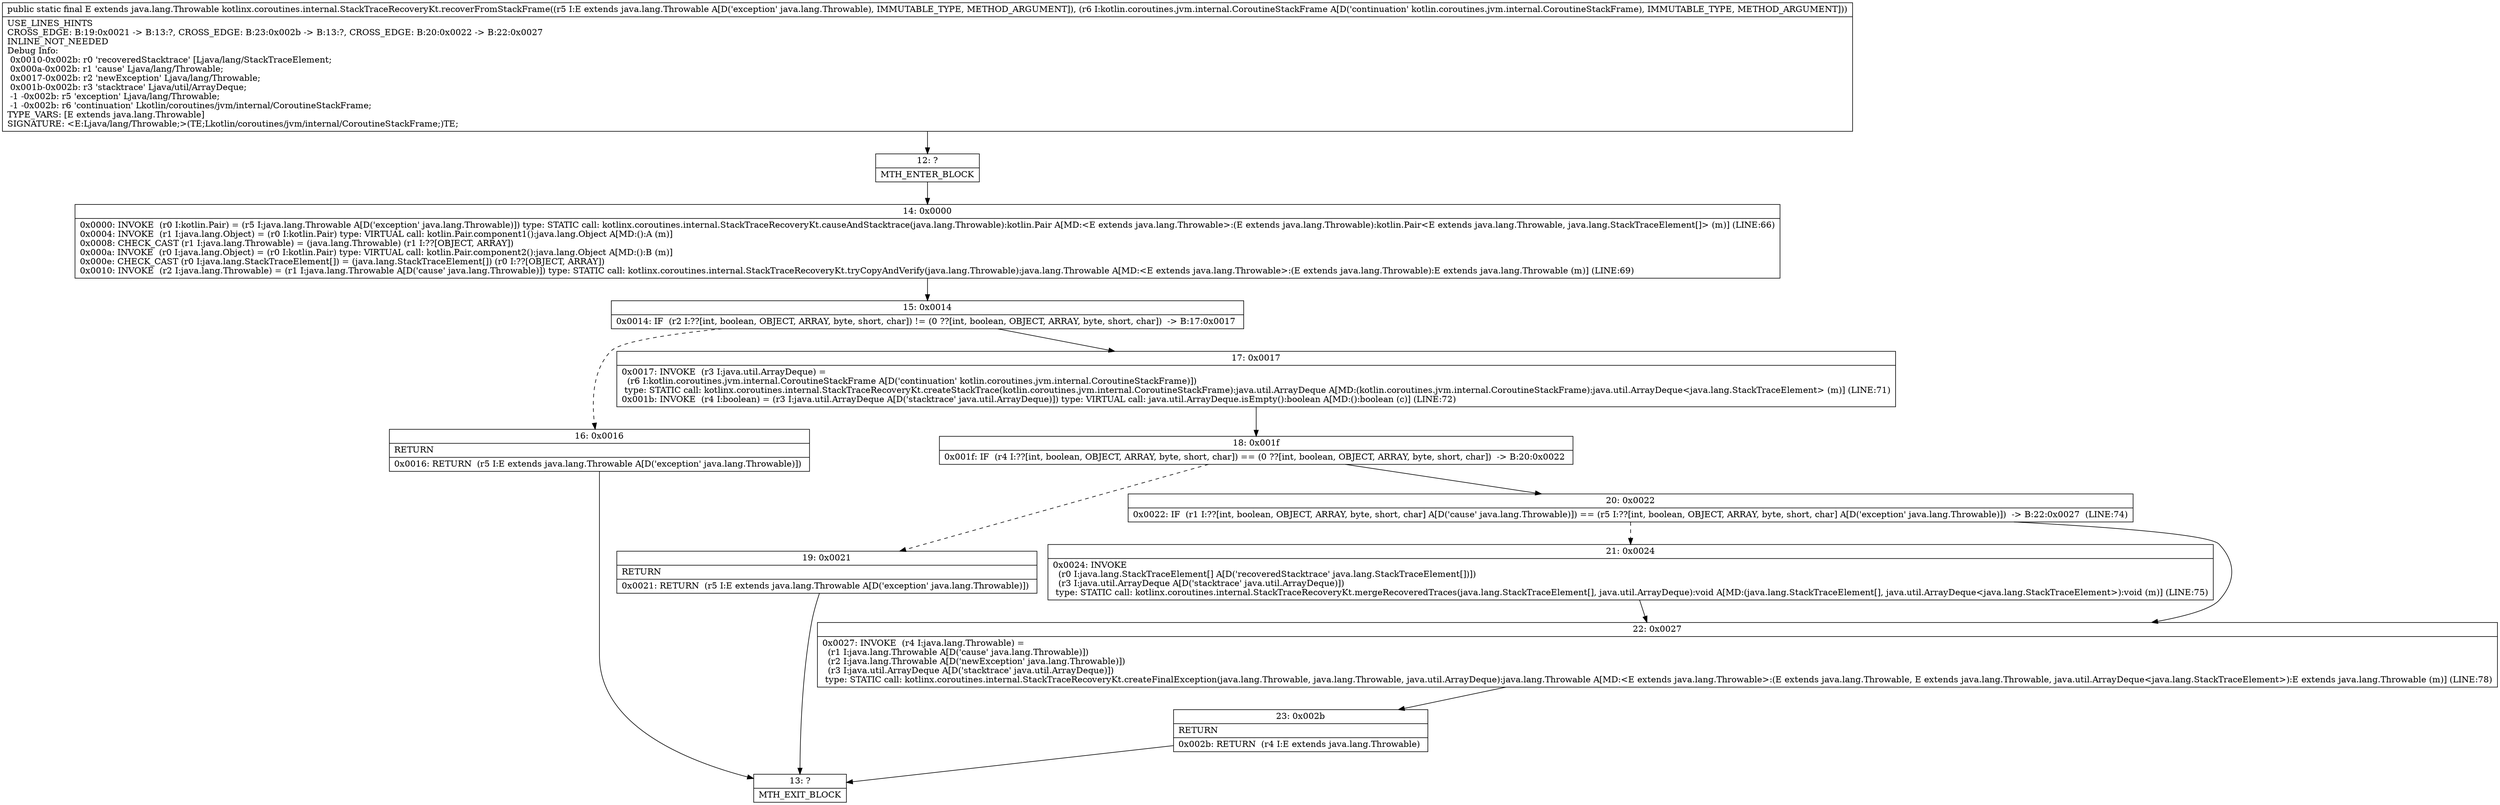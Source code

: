digraph "CFG forkotlinx.coroutines.internal.StackTraceRecoveryKt.recoverFromStackFrame(Ljava\/lang\/Throwable;Lkotlin\/coroutines\/jvm\/internal\/CoroutineStackFrame;)Ljava\/lang\/Throwable;" {
Node_12 [shape=record,label="{12\:\ ?|MTH_ENTER_BLOCK\l}"];
Node_14 [shape=record,label="{14\:\ 0x0000|0x0000: INVOKE  (r0 I:kotlin.Pair) = (r5 I:java.lang.Throwable A[D('exception' java.lang.Throwable)]) type: STATIC call: kotlinx.coroutines.internal.StackTraceRecoveryKt.causeAndStacktrace(java.lang.Throwable):kotlin.Pair A[MD:\<E extends java.lang.Throwable\>:(E extends java.lang.Throwable):kotlin.Pair\<E extends java.lang.Throwable, java.lang.StackTraceElement[]\> (m)] (LINE:66)\l0x0004: INVOKE  (r1 I:java.lang.Object) = (r0 I:kotlin.Pair) type: VIRTUAL call: kotlin.Pair.component1():java.lang.Object A[MD:():A (m)]\l0x0008: CHECK_CAST (r1 I:java.lang.Throwable) = (java.lang.Throwable) (r1 I:??[OBJECT, ARRAY]) \l0x000a: INVOKE  (r0 I:java.lang.Object) = (r0 I:kotlin.Pair) type: VIRTUAL call: kotlin.Pair.component2():java.lang.Object A[MD:():B (m)]\l0x000e: CHECK_CAST (r0 I:java.lang.StackTraceElement[]) = (java.lang.StackTraceElement[]) (r0 I:??[OBJECT, ARRAY]) \l0x0010: INVOKE  (r2 I:java.lang.Throwable) = (r1 I:java.lang.Throwable A[D('cause' java.lang.Throwable)]) type: STATIC call: kotlinx.coroutines.internal.StackTraceRecoveryKt.tryCopyAndVerify(java.lang.Throwable):java.lang.Throwable A[MD:\<E extends java.lang.Throwable\>:(E extends java.lang.Throwable):E extends java.lang.Throwable (m)] (LINE:69)\l}"];
Node_15 [shape=record,label="{15\:\ 0x0014|0x0014: IF  (r2 I:??[int, boolean, OBJECT, ARRAY, byte, short, char]) != (0 ??[int, boolean, OBJECT, ARRAY, byte, short, char])  \-\> B:17:0x0017 \l}"];
Node_16 [shape=record,label="{16\:\ 0x0016|RETURN\l|0x0016: RETURN  (r5 I:E extends java.lang.Throwable A[D('exception' java.lang.Throwable)]) \l}"];
Node_13 [shape=record,label="{13\:\ ?|MTH_EXIT_BLOCK\l}"];
Node_17 [shape=record,label="{17\:\ 0x0017|0x0017: INVOKE  (r3 I:java.util.ArrayDeque) = \l  (r6 I:kotlin.coroutines.jvm.internal.CoroutineStackFrame A[D('continuation' kotlin.coroutines.jvm.internal.CoroutineStackFrame)])\l type: STATIC call: kotlinx.coroutines.internal.StackTraceRecoveryKt.createStackTrace(kotlin.coroutines.jvm.internal.CoroutineStackFrame):java.util.ArrayDeque A[MD:(kotlin.coroutines.jvm.internal.CoroutineStackFrame):java.util.ArrayDeque\<java.lang.StackTraceElement\> (m)] (LINE:71)\l0x001b: INVOKE  (r4 I:boolean) = (r3 I:java.util.ArrayDeque A[D('stacktrace' java.util.ArrayDeque)]) type: VIRTUAL call: java.util.ArrayDeque.isEmpty():boolean A[MD:():boolean (c)] (LINE:72)\l}"];
Node_18 [shape=record,label="{18\:\ 0x001f|0x001f: IF  (r4 I:??[int, boolean, OBJECT, ARRAY, byte, short, char]) == (0 ??[int, boolean, OBJECT, ARRAY, byte, short, char])  \-\> B:20:0x0022 \l}"];
Node_19 [shape=record,label="{19\:\ 0x0021|RETURN\l|0x0021: RETURN  (r5 I:E extends java.lang.Throwable A[D('exception' java.lang.Throwable)]) \l}"];
Node_20 [shape=record,label="{20\:\ 0x0022|0x0022: IF  (r1 I:??[int, boolean, OBJECT, ARRAY, byte, short, char] A[D('cause' java.lang.Throwable)]) == (r5 I:??[int, boolean, OBJECT, ARRAY, byte, short, char] A[D('exception' java.lang.Throwable)])  \-\> B:22:0x0027  (LINE:74)\l}"];
Node_21 [shape=record,label="{21\:\ 0x0024|0x0024: INVOKE  \l  (r0 I:java.lang.StackTraceElement[] A[D('recoveredStacktrace' java.lang.StackTraceElement[])])\l  (r3 I:java.util.ArrayDeque A[D('stacktrace' java.util.ArrayDeque)])\l type: STATIC call: kotlinx.coroutines.internal.StackTraceRecoveryKt.mergeRecoveredTraces(java.lang.StackTraceElement[], java.util.ArrayDeque):void A[MD:(java.lang.StackTraceElement[], java.util.ArrayDeque\<java.lang.StackTraceElement\>):void (m)] (LINE:75)\l}"];
Node_22 [shape=record,label="{22\:\ 0x0027|0x0027: INVOKE  (r4 I:java.lang.Throwable) = \l  (r1 I:java.lang.Throwable A[D('cause' java.lang.Throwable)])\l  (r2 I:java.lang.Throwable A[D('newException' java.lang.Throwable)])\l  (r3 I:java.util.ArrayDeque A[D('stacktrace' java.util.ArrayDeque)])\l type: STATIC call: kotlinx.coroutines.internal.StackTraceRecoveryKt.createFinalException(java.lang.Throwable, java.lang.Throwable, java.util.ArrayDeque):java.lang.Throwable A[MD:\<E extends java.lang.Throwable\>:(E extends java.lang.Throwable, E extends java.lang.Throwable, java.util.ArrayDeque\<java.lang.StackTraceElement\>):E extends java.lang.Throwable (m)] (LINE:78)\l}"];
Node_23 [shape=record,label="{23\:\ 0x002b|RETURN\l|0x002b: RETURN  (r4 I:E extends java.lang.Throwable) \l}"];
MethodNode[shape=record,label="{public static final E extends java.lang.Throwable kotlinx.coroutines.internal.StackTraceRecoveryKt.recoverFromStackFrame((r5 I:E extends java.lang.Throwable A[D('exception' java.lang.Throwable), IMMUTABLE_TYPE, METHOD_ARGUMENT]), (r6 I:kotlin.coroutines.jvm.internal.CoroutineStackFrame A[D('continuation' kotlin.coroutines.jvm.internal.CoroutineStackFrame), IMMUTABLE_TYPE, METHOD_ARGUMENT]))  | USE_LINES_HINTS\lCROSS_EDGE: B:19:0x0021 \-\> B:13:?, CROSS_EDGE: B:23:0x002b \-\> B:13:?, CROSS_EDGE: B:20:0x0022 \-\> B:22:0x0027\lINLINE_NOT_NEEDED\lDebug Info:\l  0x0010\-0x002b: r0 'recoveredStacktrace' [Ljava\/lang\/StackTraceElement;\l  0x000a\-0x002b: r1 'cause' Ljava\/lang\/Throwable;\l  0x0017\-0x002b: r2 'newException' Ljava\/lang\/Throwable;\l  0x001b\-0x002b: r3 'stacktrace' Ljava\/util\/ArrayDeque;\l  \-1 \-0x002b: r5 'exception' Ljava\/lang\/Throwable;\l  \-1 \-0x002b: r6 'continuation' Lkotlin\/coroutines\/jvm\/internal\/CoroutineStackFrame;\lTYPE_VARS: [E extends java.lang.Throwable]\lSIGNATURE: \<E:Ljava\/lang\/Throwable;\>(TE;Lkotlin\/coroutines\/jvm\/internal\/CoroutineStackFrame;)TE;\l}"];
MethodNode -> Node_12;Node_12 -> Node_14;
Node_14 -> Node_15;
Node_15 -> Node_16[style=dashed];
Node_15 -> Node_17;
Node_16 -> Node_13;
Node_17 -> Node_18;
Node_18 -> Node_19[style=dashed];
Node_18 -> Node_20;
Node_19 -> Node_13;
Node_20 -> Node_21[style=dashed];
Node_20 -> Node_22;
Node_21 -> Node_22;
Node_22 -> Node_23;
Node_23 -> Node_13;
}

